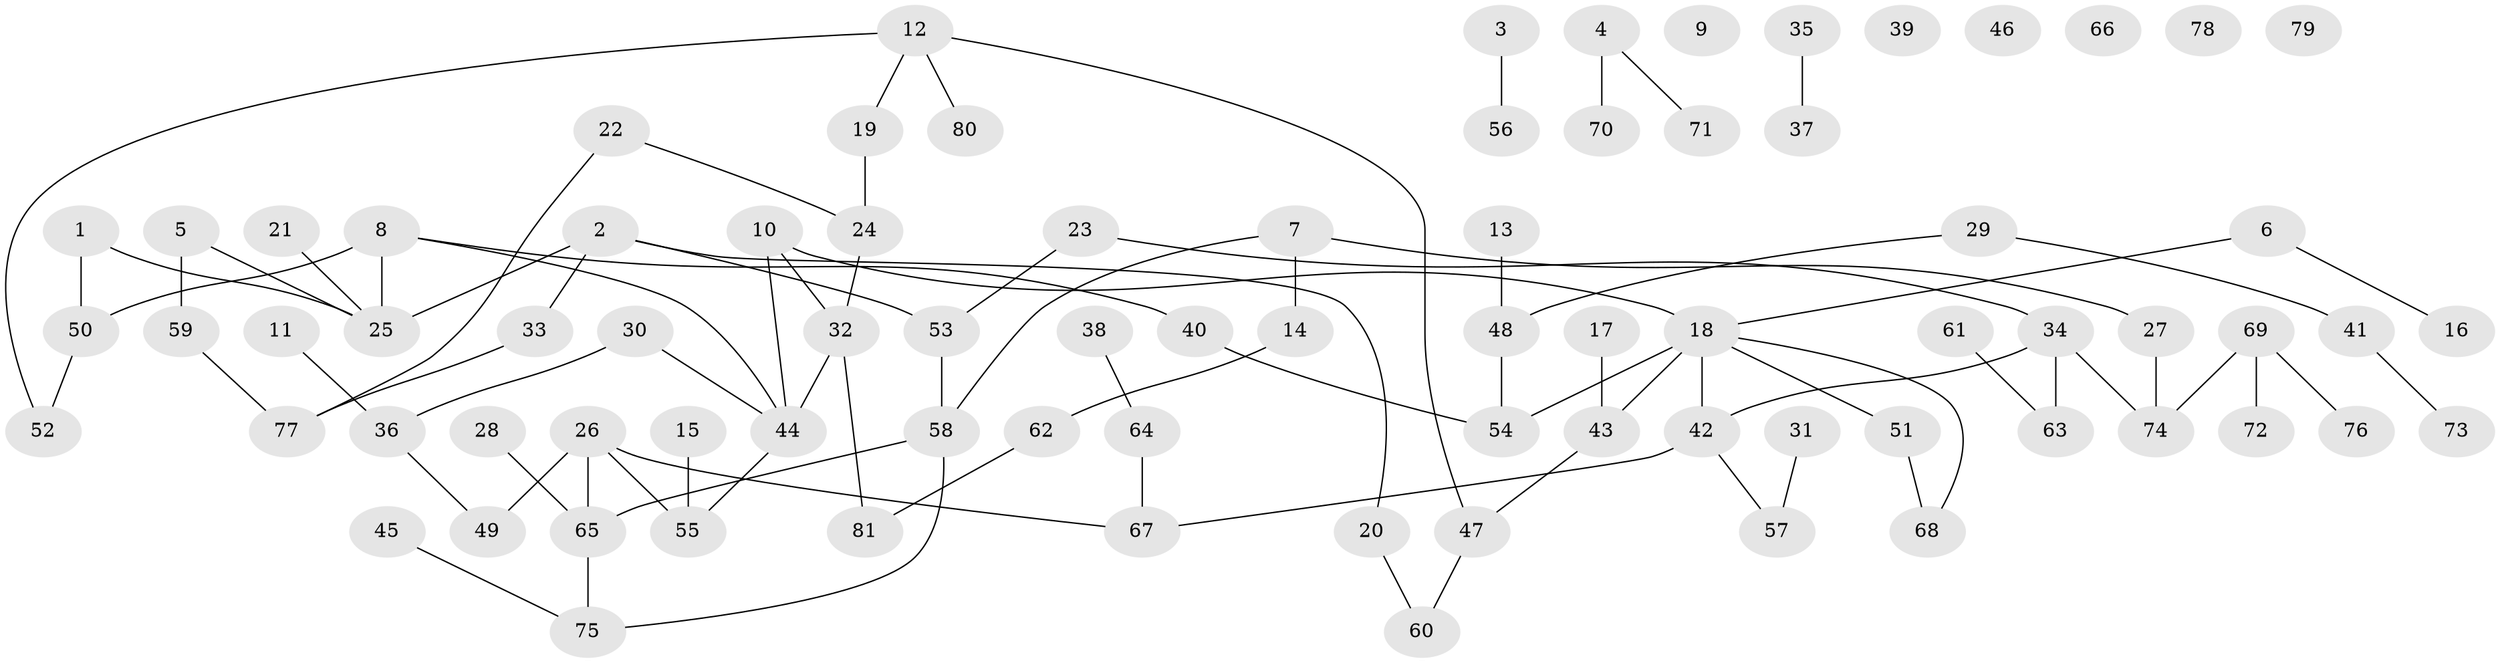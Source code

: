 // coarse degree distribution, {5: 0.057692307692307696, 4: 0.15384615384615385, 0: 0.15384615384615385, 1: 0.2692307692307692, 2: 0.17307692307692307, 3: 0.17307692307692307, 6: 0.019230769230769232}
// Generated by graph-tools (version 1.1) at 2025/23/03/03/25 07:23:24]
// undirected, 81 vertices, 87 edges
graph export_dot {
graph [start="1"]
  node [color=gray90,style=filled];
  1;
  2;
  3;
  4;
  5;
  6;
  7;
  8;
  9;
  10;
  11;
  12;
  13;
  14;
  15;
  16;
  17;
  18;
  19;
  20;
  21;
  22;
  23;
  24;
  25;
  26;
  27;
  28;
  29;
  30;
  31;
  32;
  33;
  34;
  35;
  36;
  37;
  38;
  39;
  40;
  41;
  42;
  43;
  44;
  45;
  46;
  47;
  48;
  49;
  50;
  51;
  52;
  53;
  54;
  55;
  56;
  57;
  58;
  59;
  60;
  61;
  62;
  63;
  64;
  65;
  66;
  67;
  68;
  69;
  70;
  71;
  72;
  73;
  74;
  75;
  76;
  77;
  78;
  79;
  80;
  81;
  1 -- 25;
  1 -- 50;
  2 -- 20;
  2 -- 25;
  2 -- 33;
  2 -- 53;
  3 -- 56;
  4 -- 70;
  4 -- 71;
  5 -- 25;
  5 -- 59;
  6 -- 16;
  6 -- 18;
  7 -- 14;
  7 -- 27;
  7 -- 58;
  8 -- 25;
  8 -- 40;
  8 -- 44;
  8 -- 50;
  10 -- 18;
  10 -- 32;
  10 -- 44;
  11 -- 36;
  12 -- 19;
  12 -- 47;
  12 -- 52;
  12 -- 80;
  13 -- 48;
  14 -- 62;
  15 -- 55;
  17 -- 43;
  18 -- 42;
  18 -- 43;
  18 -- 51;
  18 -- 54;
  18 -- 68;
  19 -- 24;
  20 -- 60;
  21 -- 25;
  22 -- 24;
  22 -- 77;
  23 -- 34;
  23 -- 53;
  24 -- 32;
  26 -- 49;
  26 -- 55;
  26 -- 65;
  26 -- 67;
  27 -- 74;
  28 -- 65;
  29 -- 41;
  29 -- 48;
  30 -- 36;
  30 -- 44;
  31 -- 57;
  32 -- 44;
  32 -- 81;
  33 -- 77;
  34 -- 42;
  34 -- 63;
  34 -- 74;
  35 -- 37;
  36 -- 49;
  38 -- 64;
  40 -- 54;
  41 -- 73;
  42 -- 57;
  42 -- 67;
  43 -- 47;
  44 -- 55;
  45 -- 75;
  47 -- 60;
  48 -- 54;
  50 -- 52;
  51 -- 68;
  53 -- 58;
  58 -- 65;
  58 -- 75;
  59 -- 77;
  61 -- 63;
  62 -- 81;
  64 -- 67;
  65 -- 75;
  69 -- 72;
  69 -- 74;
  69 -- 76;
}
